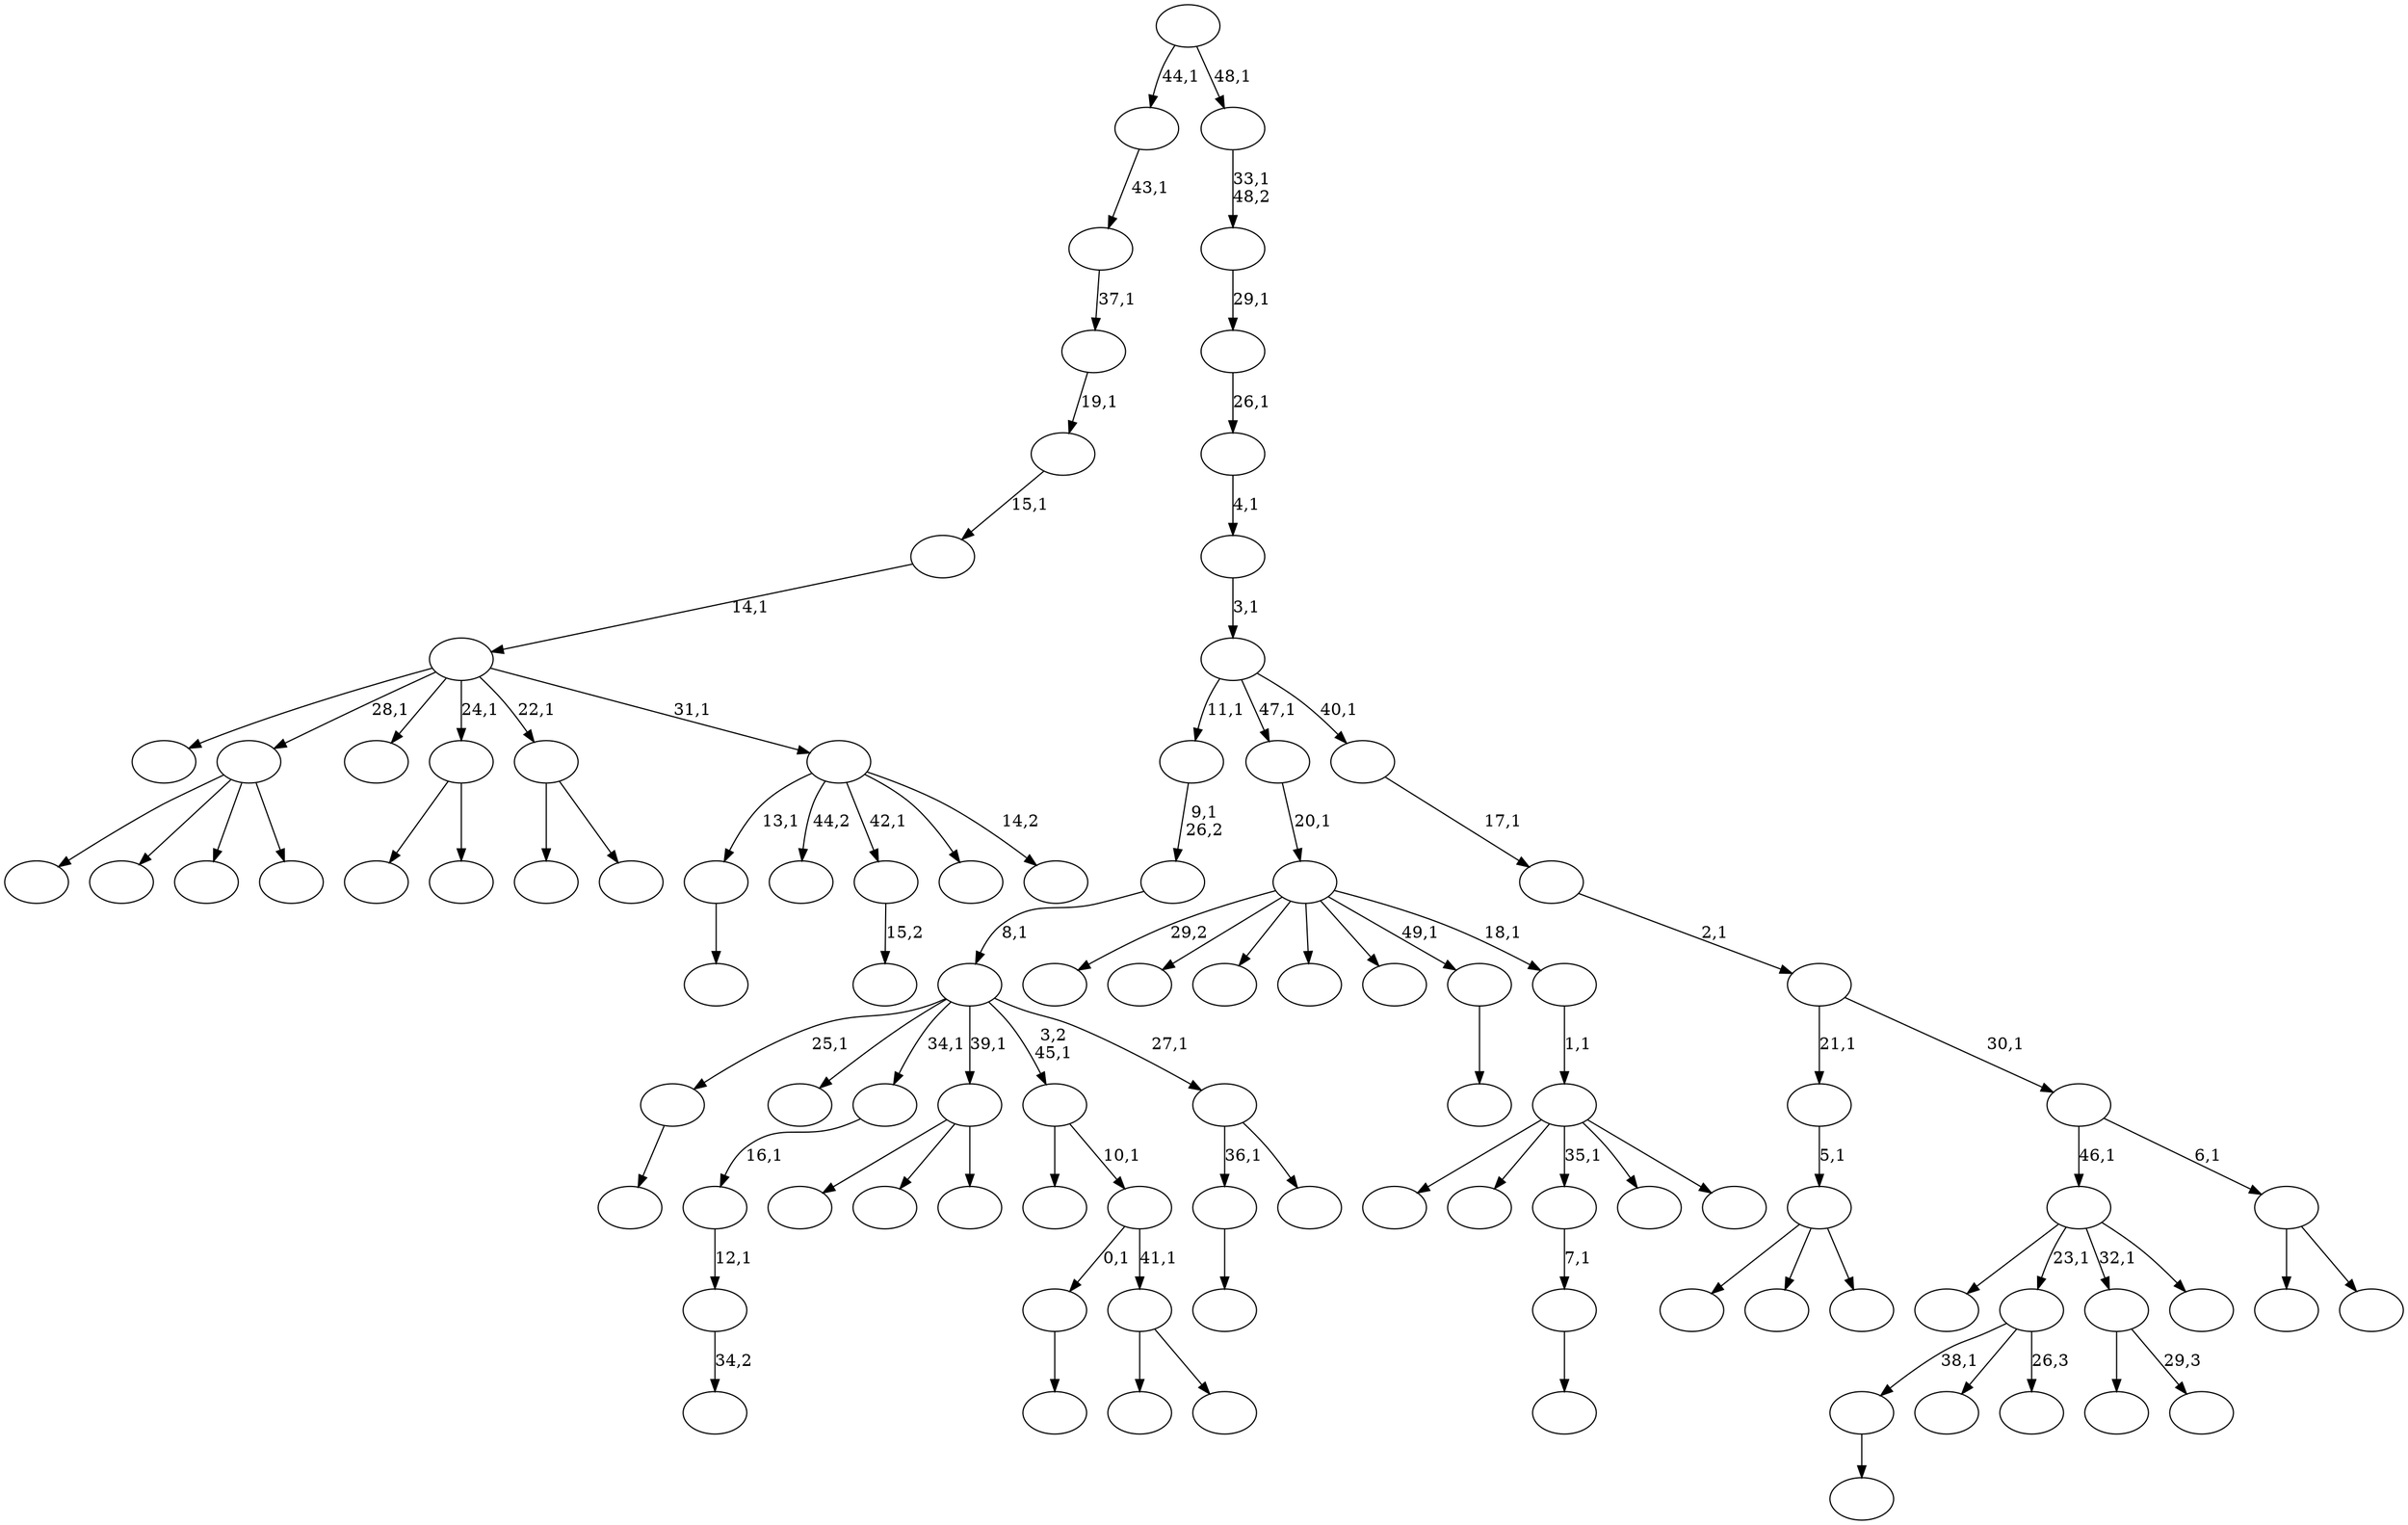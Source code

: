 digraph T {
	100 [label=""]
	99 [label=""]
	98 [label=""]
	97 [label=""]
	96 [label=""]
	95 [label=""]
	94 [label=""]
	93 [label=""]
	92 [label=""]
	91 [label=""]
	90 [label=""]
	89 [label=""]
	88 [label=""]
	87 [label=""]
	86 [label=""]
	85 [label=""]
	84 [label=""]
	83 [label=""]
	82 [label=""]
	81 [label=""]
	80 [label=""]
	79 [label=""]
	78 [label=""]
	77 [label=""]
	76 [label=""]
	75 [label=""]
	74 [label=""]
	73 [label=""]
	72 [label=""]
	71 [label=""]
	70 [label=""]
	69 [label=""]
	68 [label=""]
	67 [label=""]
	66 [label=""]
	65 [label=""]
	64 [label=""]
	63 [label=""]
	62 [label=""]
	61 [label=""]
	60 [label=""]
	59 [label=""]
	58 [label=""]
	57 [label=""]
	56 [label=""]
	55 [label=""]
	54 [label=""]
	53 [label=""]
	52 [label=""]
	51 [label=""]
	50 [label=""]
	49 [label=""]
	48 [label=""]
	47 [label=""]
	46 [label=""]
	45 [label=""]
	44 [label=""]
	43 [label=""]
	42 [label=""]
	41 [label=""]
	40 [label=""]
	39 [label=""]
	38 [label=""]
	37 [label=""]
	36 [label=""]
	35 [label=""]
	34 [label=""]
	33 [label=""]
	32 [label=""]
	31 [label=""]
	30 [label=""]
	29 [label=""]
	28 [label=""]
	27 [label=""]
	26 [label=""]
	25 [label=""]
	24 [label=""]
	23 [label=""]
	22 [label=""]
	21 [label=""]
	20 [label=""]
	19 [label=""]
	18 [label=""]
	17 [label=""]
	16 [label=""]
	15 [label=""]
	14 [label=""]
	13 [label=""]
	12 [label=""]
	11 [label=""]
	10 [label=""]
	9 [label=""]
	8 [label=""]
	7 [label=""]
	6 [label=""]
	5 [label=""]
	4 [label=""]
	3 [label=""]
	2 [label=""]
	1 [label=""]
	0 [label=""]
	97 -> 98 [label=""]
	94 -> 95 [label=""]
	92 -> 93 [label=""]
	87 -> 88 [label=""]
	85 -> 86 [label=""]
	79 -> 80 [label="15,2"]
	70 -> 71 [label=""]
	69 -> 70 [label="7,1"]
	65 -> 89 [label=""]
	65 -> 68 [label=""]
	65 -> 66 [label=""]
	64 -> 65 [label="5,1"]
	62 -> 84 [label=""]
	62 -> 76 [label=""]
	62 -> 67 [label=""]
	62 -> 63 [label=""]
	56 -> 57 [label="34,2"]
	55 -> 56 [label="12,1"]
	54 -> 55 [label="16,1"]
	52 -> 85 [label="38,1"]
	52 -> 83 [label=""]
	52 -> 53 [label="26,3"]
	49 -> 73 [label=""]
	49 -> 58 [label=""]
	49 -> 50 [label=""]
	45 -> 51 [label=""]
	45 -> 46 [label="29,3"]
	43 -> 59 [label=""]
	43 -> 44 [label=""]
	42 -> 97 [label="0,1"]
	42 -> 43 [label="41,1"]
	41 -> 100 [label=""]
	41 -> 42 [label="10,1"]
	39 -> 40 [label=""]
	36 -> 38 [label=""]
	36 -> 37 [label=""]
	33 -> 96 [label=""]
	33 -> 34 [label=""]
	31 -> 78 [label=""]
	31 -> 52 [label="23,1"]
	31 -> 45 [label="32,1"]
	31 -> 32 [label=""]
	29 -> 92 [label="36,1"]
	29 -> 30 [label=""]
	28 -> 87 [label="25,1"]
	28 -> 74 [label=""]
	28 -> 54 [label="34,1"]
	28 -> 49 [label="39,1"]
	28 -> 41 [label="3,2\n45,1"]
	28 -> 29 [label="27,1"]
	27 -> 28 [label="8,1"]
	26 -> 27 [label="9,1\n26,2"]
	24 -> 91 [label=""]
	24 -> 90 [label=""]
	24 -> 69 [label="35,1"]
	24 -> 61 [label=""]
	24 -> 25 [label=""]
	23 -> 24 [label="1,1"]
	22 -> 99 [label="29,2"]
	22 -> 81 [label=""]
	22 -> 77 [label=""]
	22 -> 48 [label=""]
	22 -> 47 [label=""]
	22 -> 39 [label="49,1"]
	22 -> 23 [label="18,1"]
	21 -> 22 [label="20,1"]
	19 -> 94 [label="13,1"]
	19 -> 82 [label="44,2"]
	19 -> 79 [label="42,1"]
	19 -> 35 [label=""]
	19 -> 20 [label="14,2"]
	18 -> 72 [label=""]
	18 -> 62 [label="28,1"]
	18 -> 60 [label=""]
	18 -> 36 [label="24,1"]
	18 -> 33 [label="22,1"]
	18 -> 19 [label="31,1"]
	17 -> 18 [label="14,1"]
	16 -> 17 [label="15,1"]
	15 -> 16 [label="19,1"]
	14 -> 15 [label="37,1"]
	13 -> 14 [label="43,1"]
	11 -> 75 [label=""]
	11 -> 12 [label=""]
	10 -> 31 [label="46,1"]
	10 -> 11 [label="6,1"]
	9 -> 64 [label="21,1"]
	9 -> 10 [label="30,1"]
	8 -> 9 [label="2,1"]
	7 -> 8 [label="17,1"]
	6 -> 26 [label="11,1"]
	6 -> 21 [label="47,1"]
	6 -> 7 [label="40,1"]
	5 -> 6 [label="3,1"]
	4 -> 5 [label="4,1"]
	3 -> 4 [label="26,1"]
	2 -> 3 [label="29,1"]
	1 -> 2 [label="33,1\n48,2"]
	0 -> 13 [label="44,1"]
	0 -> 1 [label="48,1"]
}
